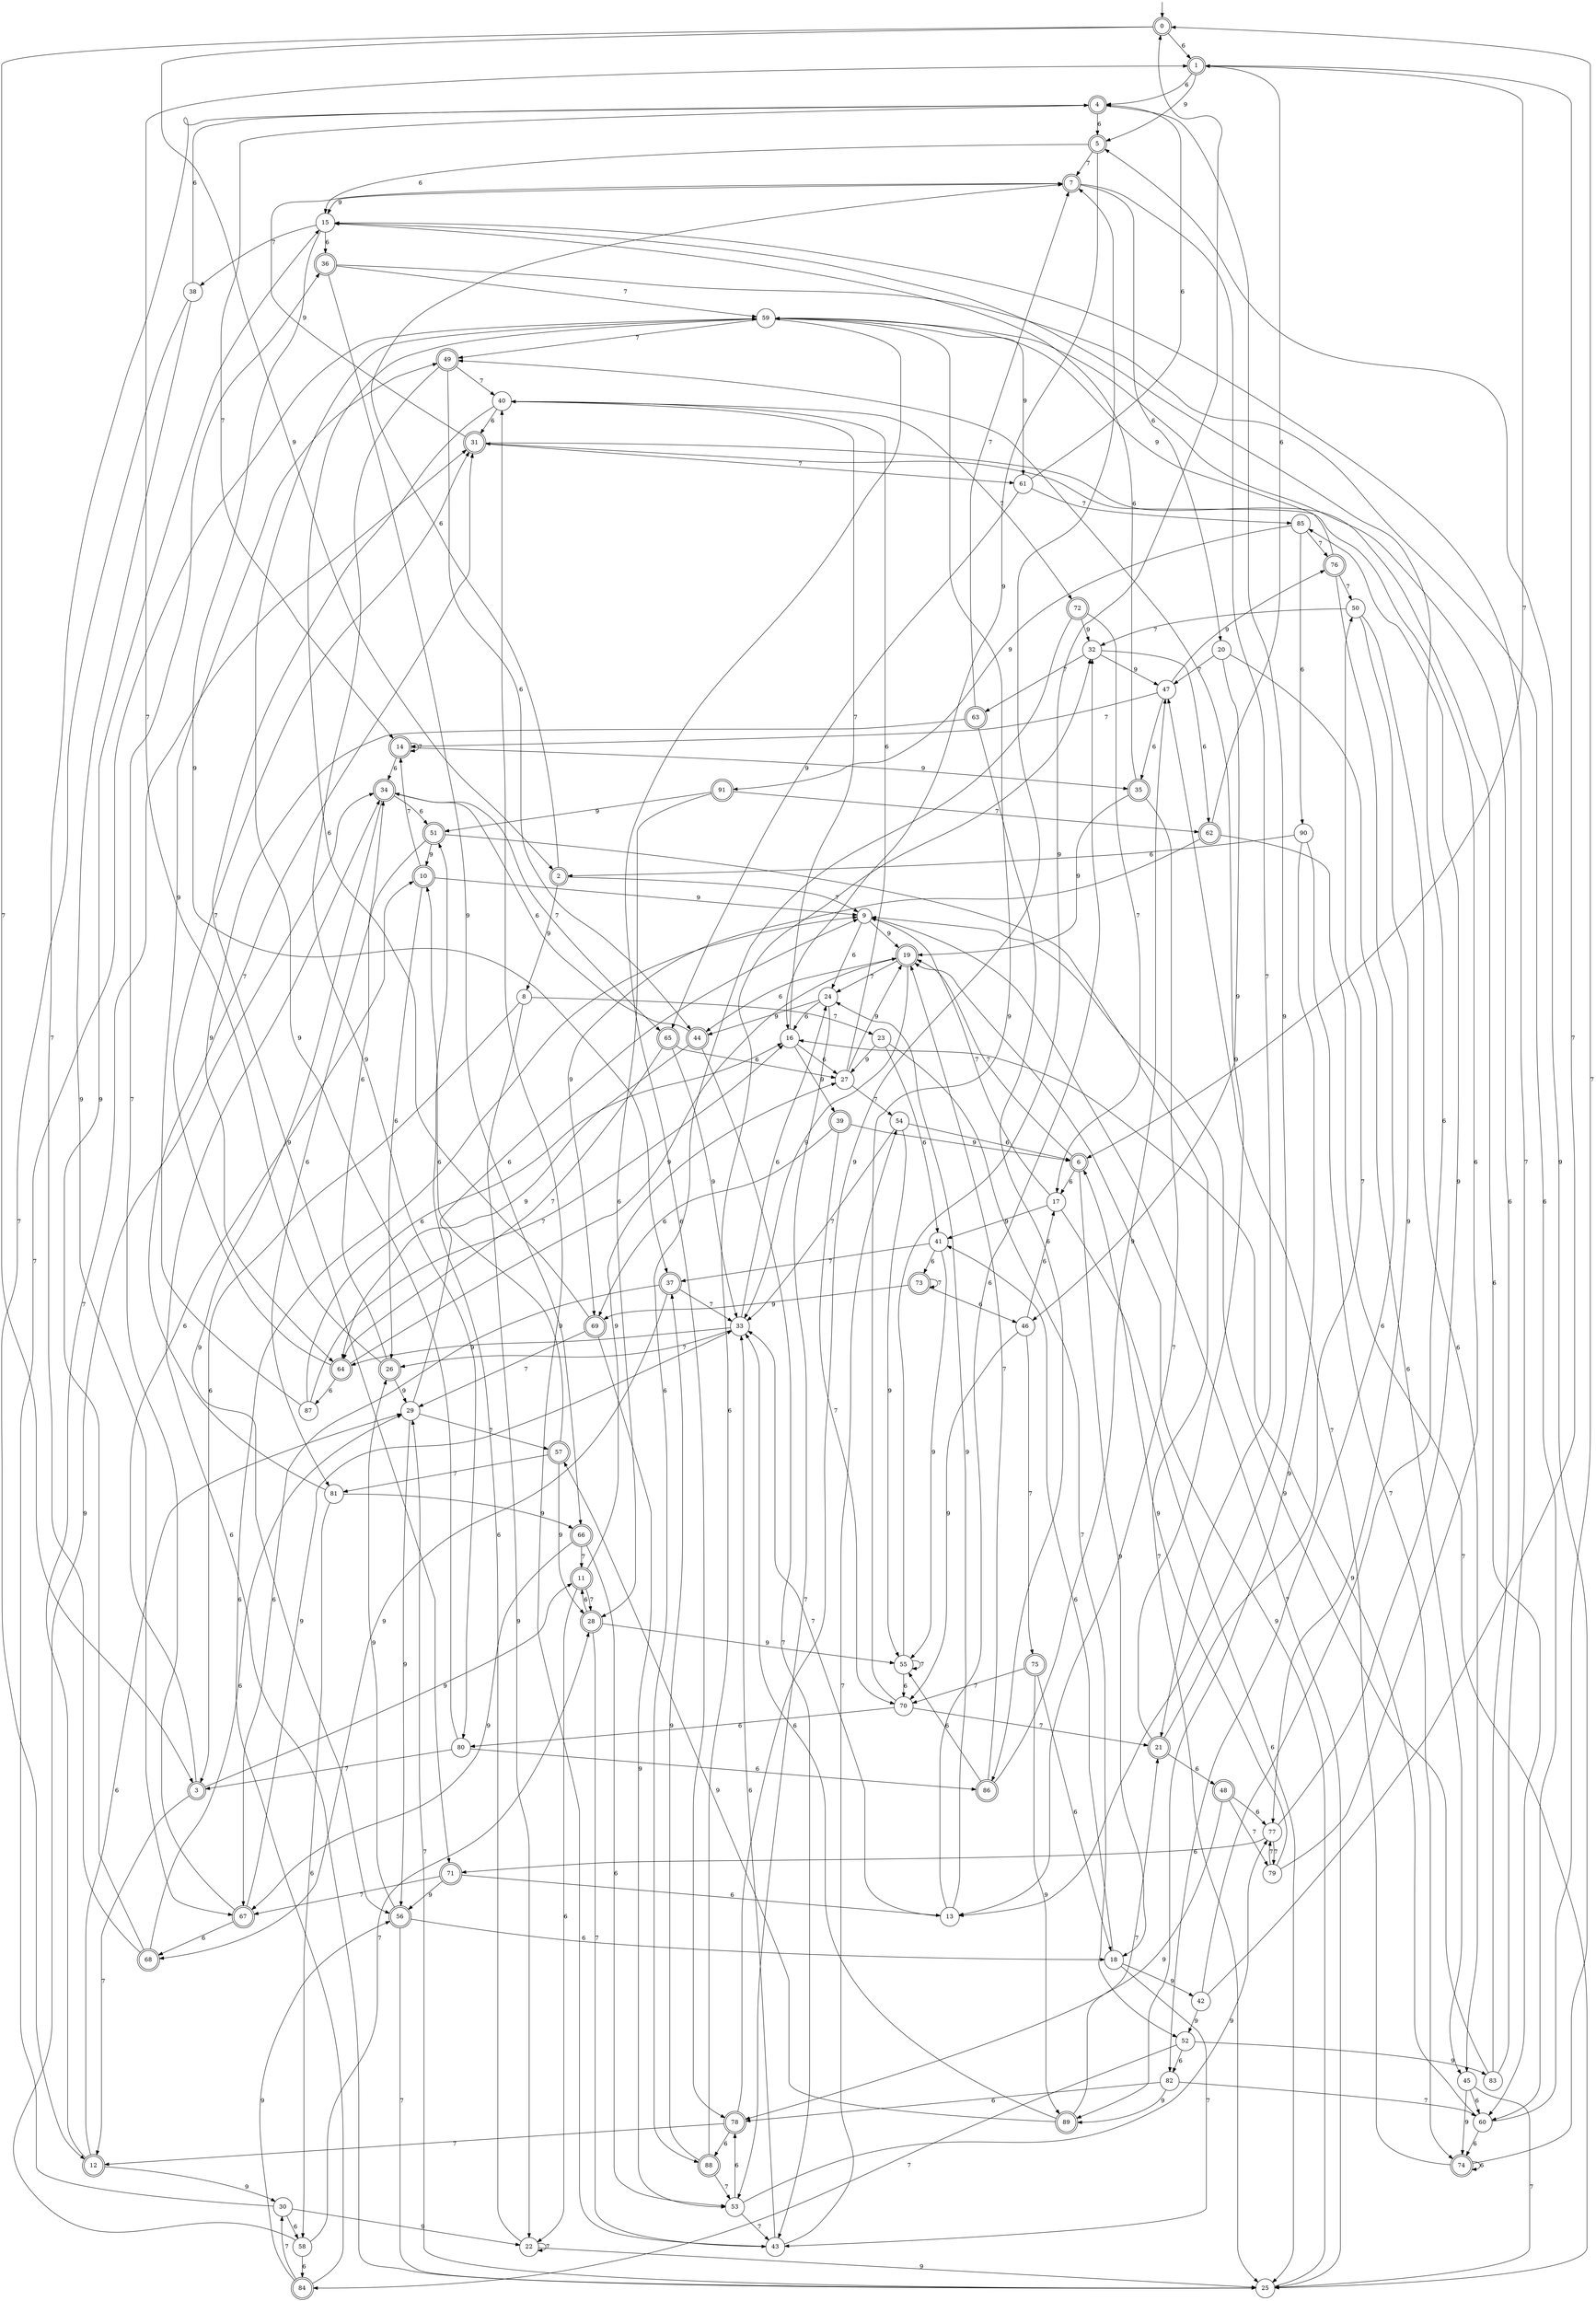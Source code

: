 digraph g {

	s0 [shape="doublecircle" label="0"];
	s1 [shape="doublecircle" label="1"];
	s2 [shape="doublecircle" label="2"];
	s3 [shape="doublecircle" label="3"];
	s4 [shape="doublecircle" label="4"];
	s5 [shape="doublecircle" label="5"];
	s6 [shape="doublecircle" label="6"];
	s7 [shape="doublecircle" label="7"];
	s8 [shape="circle" label="8"];
	s9 [shape="circle" label="9"];
	s10 [shape="doublecircle" label="10"];
	s11 [shape="doublecircle" label="11"];
	s12 [shape="doublecircle" label="12"];
	s13 [shape="circle" label="13"];
	s14 [shape="doublecircle" label="14"];
	s15 [shape="circle" label="15"];
	s16 [shape="circle" label="16"];
	s17 [shape="circle" label="17"];
	s18 [shape="circle" label="18"];
	s19 [shape="doublecircle" label="19"];
	s20 [shape="circle" label="20"];
	s21 [shape="doublecircle" label="21"];
	s22 [shape="circle" label="22"];
	s23 [shape="circle" label="23"];
	s24 [shape="circle" label="24"];
	s25 [shape="circle" label="25"];
	s26 [shape="doublecircle" label="26"];
	s27 [shape="circle" label="27"];
	s28 [shape="doublecircle" label="28"];
	s29 [shape="circle" label="29"];
	s30 [shape="circle" label="30"];
	s31 [shape="doublecircle" label="31"];
	s32 [shape="circle" label="32"];
	s33 [shape="circle" label="33"];
	s34 [shape="doublecircle" label="34"];
	s35 [shape="doublecircle" label="35"];
	s36 [shape="doublecircle" label="36"];
	s37 [shape="doublecircle" label="37"];
	s38 [shape="circle" label="38"];
	s39 [shape="doublecircle" label="39"];
	s40 [shape="circle" label="40"];
	s41 [shape="circle" label="41"];
	s42 [shape="circle" label="42"];
	s43 [shape="circle" label="43"];
	s44 [shape="doublecircle" label="44"];
	s45 [shape="circle" label="45"];
	s46 [shape="circle" label="46"];
	s47 [shape="circle" label="47"];
	s48 [shape="doublecircle" label="48"];
	s49 [shape="doublecircle" label="49"];
	s50 [shape="circle" label="50"];
	s51 [shape="doublecircle" label="51"];
	s52 [shape="circle" label="52"];
	s53 [shape="circle" label="53"];
	s54 [shape="circle" label="54"];
	s55 [shape="circle" label="55"];
	s56 [shape="doublecircle" label="56"];
	s57 [shape="doublecircle" label="57"];
	s58 [shape="circle" label="58"];
	s59 [shape="circle" label="59"];
	s60 [shape="circle" label="60"];
	s61 [shape="circle" label="61"];
	s62 [shape="doublecircle" label="62"];
	s63 [shape="doublecircle" label="63"];
	s64 [shape="doublecircle" label="64"];
	s65 [shape="doublecircle" label="65"];
	s66 [shape="doublecircle" label="66"];
	s67 [shape="doublecircle" label="67"];
	s68 [shape="doublecircle" label="68"];
	s69 [shape="doublecircle" label="69"];
	s70 [shape="circle" label="70"];
	s71 [shape="doublecircle" label="71"];
	s72 [shape="doublecircle" label="72"];
	s73 [shape="doublecircle" label="73"];
	s74 [shape="doublecircle" label="74"];
	s75 [shape="doublecircle" label="75"];
	s76 [shape="doublecircle" label="76"];
	s77 [shape="circle" label="77"];
	s78 [shape="doublecircle" label="78"];
	s79 [shape="circle" label="79"];
	s80 [shape="circle" label="80"];
	s81 [shape="circle" label="81"];
	s82 [shape="circle" label="82"];
	s83 [shape="circle" label="83"];
	s84 [shape="doublecircle" label="84"];
	s85 [shape="circle" label="85"];
	s86 [shape="doublecircle" label="86"];
	s87 [shape="circle" label="87"];
	s88 [shape="doublecircle" label="88"];
	s89 [shape="doublecircle" label="89"];
	s90 [shape="circle" label="90"];
	s91 [shape="doublecircle" label="91"];
	s0 -> s1 [label="6"];
	s0 -> s2 [label="9"];
	s0 -> s3 [label="7"];
	s1 -> s4 [label="6"];
	s1 -> s5 [label="9"];
	s1 -> s6 [label="7"];
	s2 -> s7 [label="6"];
	s2 -> s8 [label="9"];
	s2 -> s9 [label="7"];
	s3 -> s10 [label="6"];
	s3 -> s11 [label="9"];
	s3 -> s12 [label="7"];
	s4 -> s5 [label="6"];
	s4 -> s13 [label="9"];
	s4 -> s14 [label="7"];
	s5 -> s15 [label="6"];
	s5 -> s16 [label="9"];
	s5 -> s7 [label="7"];
	s6 -> s17 [label="6"];
	s6 -> s18 [label="9"];
	s6 -> s19 [label="7"];
	s7 -> s20 [label="6"];
	s7 -> s15 [label="9"];
	s7 -> s21 [label="7"];
	s8 -> s3 [label="6"];
	s8 -> s22 [label="9"];
	s8 -> s23 [label="7"];
	s9 -> s24 [label="6"];
	s9 -> s19 [label="9"];
	s9 -> s25 [label="7"];
	s10 -> s26 [label="6"];
	s10 -> s9 [label="9"];
	s10 -> s14 [label="7"];
	s11 -> s22 [label="6"];
	s11 -> s27 [label="9"];
	s11 -> s28 [label="7"];
	s12 -> s29 [label="6"];
	s12 -> s30 [label="9"];
	s12 -> s31 [label="7"];
	s13 -> s32 [label="6"];
	s13 -> s24 [label="9"];
	s13 -> s33 [label="7"];
	s14 -> s34 [label="6"];
	s14 -> s35 [label="9"];
	s14 -> s14 [label="7"];
	s15 -> s36 [label="6"];
	s15 -> s37 [label="9"];
	s15 -> s38 [label="7"];
	s16 -> s27 [label="6"];
	s16 -> s39 [label="9"];
	s16 -> s40 [label="7"];
	s17 -> s25 [label="6"];
	s17 -> s41 [label="9"];
	s17 -> s9 [label="7"];
	s18 -> s41 [label="6"];
	s18 -> s42 [label="9"];
	s18 -> s43 [label="7"];
	s19 -> s44 [label="6"];
	s19 -> s33 [label="9"];
	s19 -> s24 [label="7"];
	s20 -> s45 [label="6"];
	s20 -> s46 [label="9"];
	s20 -> s47 [label="7"];
	s21 -> s48 [label="6"];
	s21 -> s49 [label="9"];
	s21 -> s50 [label="7"];
	s22 -> s51 [label="6"];
	s22 -> s25 [label="9"];
	s22 -> s22 [label="7"];
	s23 -> s41 [label="6"];
	s23 -> s27 [label="9"];
	s23 -> s52 [label="7"];
	s24 -> s16 [label="6"];
	s24 -> s44 [label="9"];
	s24 -> s53 [label="7"];
	s25 -> s34 [label="6"];
	s25 -> s19 [label="9"];
	s25 -> s29 [label="7"];
	s26 -> s34 [label="6"];
	s26 -> s29 [label="9"];
	s26 -> s1 [label="7"];
	s27 -> s40 [label="6"];
	s27 -> s19 [label="9"];
	s27 -> s54 [label="7"];
	s28 -> s11 [label="6"];
	s28 -> s55 [label="9"];
	s28 -> s43 [label="7"];
	s29 -> s9 [label="6"];
	s29 -> s56 [label="9"];
	s29 -> s57 [label="7"];
	s30 -> s58 [label="6"];
	s30 -> s22 [label="9"];
	s30 -> s59 [label="7"];
	s31 -> s60 [label="6"];
	s31 -> s7 [label="9"];
	s31 -> s61 [label="7"];
	s32 -> s62 [label="6"];
	s32 -> s47 [label="9"];
	s32 -> s63 [label="7"];
	s33 -> s24 [label="6"];
	s33 -> s64 [label="9"];
	s33 -> s26 [label="7"];
	s34 -> s51 [label="6"];
	s34 -> s56 [label="9"];
	s34 -> s65 [label="7"];
	s35 -> s15 [label="6"];
	s35 -> s19 [label="9"];
	s35 -> s13 [label="7"];
	s36 -> s60 [label="6"];
	s36 -> s66 [label="9"];
	s36 -> s59 [label="7"];
	s37 -> s67 [label="6"];
	s37 -> s68 [label="9"];
	s37 -> s33 [label="7"];
	s38 -> s4 [label="6"];
	s38 -> s67 [label="9"];
	s38 -> s12 [label="7"];
	s39 -> s69 [label="6"];
	s39 -> s6 [label="9"];
	s39 -> s70 [label="7"];
	s40 -> s31 [label="6"];
	s40 -> s71 [label="9"];
	s40 -> s72 [label="7"];
	s41 -> s73 [label="6"];
	s41 -> s55 [label="9"];
	s41 -> s37 [label="7"];
	s42 -> s15 [label="6"];
	s42 -> s52 [label="9"];
	s42 -> s1 [label="7"];
	s43 -> s33 [label="6"];
	s43 -> s40 [label="9"];
	s43 -> s54 [label="7"];
	s44 -> s34 [label="6"];
	s44 -> s64 [label="9"];
	s44 -> s43 [label="7"];
	s45 -> s60 [label="6"];
	s45 -> s74 [label="9"];
	s45 -> s25 [label="7"];
	s46 -> s17 [label="6"];
	s46 -> s70 [label="9"];
	s46 -> s75 [label="7"];
	s47 -> s35 [label="6"];
	s47 -> s76 [label="9"];
	s47 -> s14 [label="7"];
	s48 -> s77 [label="6"];
	s48 -> s78 [label="9"];
	s48 -> s79 [label="7"];
	s49 -> s44 [label="6"];
	s49 -> s80 [label="9"];
	s49 -> s40 [label="7"];
	s50 -> s45 [label="6"];
	s50 -> s77 [label="9"];
	s50 -> s32 [label="7"];
	s51 -> s81 [label="6"];
	s51 -> s10 [label="9"];
	s51 -> s25 [label="7"];
	s52 -> s82 [label="6"];
	s52 -> s83 [label="9"];
	s52 -> s84 [label="7"];
	s53 -> s78 [label="6"];
	s53 -> s77 [label="9"];
	s53 -> s43 [label="7"];
	s54 -> s6 [label="6"];
	s54 -> s55 [label="9"];
	s54 -> s33 [label="7"];
	s55 -> s70 [label="6"];
	s55 -> s0 [label="9"];
	s55 -> s55 [label="7"];
	s56 -> s18 [label="6"];
	s56 -> s26 [label="9"];
	s56 -> s25 [label="7"];
	s57 -> s10 [label="6"];
	s57 -> s28 [label="9"];
	s57 -> s81 [label="7"];
	s58 -> s84 [label="6"];
	s58 -> s34 [label="9"];
	s58 -> s28 [label="7"];
	s59 -> s78 [label="6"];
	s59 -> s61 [label="9"];
	s59 -> s49 [label="7"];
	s60 -> s74 [label="6"];
	s60 -> s16 [label="9"];
	s60 -> s0 [label="7"];
	s61 -> s4 [label="6"];
	s61 -> s65 [label="9"];
	s61 -> s85 [label="7"];
	s62 -> s1 [label="6"];
	s62 -> s69 [label="9"];
	s62 -> s25 [label="7"];
	s63 -> s86 [label="6"];
	s63 -> s64 [label="9"];
	s63 -> s7 [label="7"];
	s64 -> s87 [label="6"];
	s64 -> s19 [label="9"];
	s64 -> s31 [label="7"];
	s65 -> s27 [label="6"];
	s65 -> s33 [label="9"];
	s65 -> s64 [label="7"];
	s66 -> s53 [label="6"];
	s66 -> s67 [label="9"];
	s66 -> s11 [label="7"];
	s67 -> s68 [label="6"];
	s67 -> s33 [label="9"];
	s67 -> s36 [label="7"];
	s68 -> s29 [label="6"];
	s68 -> s15 [label="9"];
	s68 -> s4 [label="7"];
	s69 -> s59 [label="6"];
	s69 -> s53 [label="9"];
	s69 -> s29 [label="7"];
	s70 -> s80 [label="6"];
	s70 -> s59 [label="9"];
	s70 -> s21 [label="7"];
	s71 -> s13 [label="6"];
	s71 -> s56 [label="9"];
	s71 -> s67 [label="7"];
	s72 -> s88 [label="6"];
	s72 -> s32 [label="9"];
	s72 -> s17 [label="7"];
	s73 -> s46 [label="6"];
	s73 -> s69 [label="9"];
	s73 -> s73 [label="7"];
	s74 -> s74 [label="6"];
	s74 -> s5 [label="9"];
	s74 -> s47 [label="7"];
	s75 -> s18 [label="6"];
	s75 -> s89 [label="9"];
	s75 -> s70 [label="7"];
	s76 -> s82 [label="6"];
	s76 -> s59 [label="9"];
	s76 -> s50 [label="7"];
	s77 -> s71 [label="6"];
	s77 -> s85 [label="9"];
	s77 -> s79 [label="7"];
	s78 -> s88 [label="6"];
	s78 -> s7 [label="9"];
	s78 -> s12 [label="7"];
	s79 -> s31 [label="6"];
	s79 -> s6 [label="9"];
	s79 -> s77 [label="7"];
	s80 -> s86 [label="6"];
	s80 -> s59 [label="9"];
	s80 -> s3 [label="7"];
	s81 -> s58 [label="6"];
	s81 -> s66 [label="9"];
	s81 -> s31 [label="7"];
	s82 -> s78 [label="6"];
	s82 -> s89 [label="9"];
	s82 -> s60 [label="7"];
	s83 -> s59 [label="6"];
	s83 -> s9 [label="9"];
	s83 -> s15 [label="7"];
	s84 -> s9 [label="6"];
	s84 -> s56 [label="9"];
	s84 -> s30 [label="7"];
	s85 -> s90 [label="6"];
	s85 -> s91 [label="9"];
	s85 -> s76 [label="7"];
	s86 -> s55 [label="6"];
	s86 -> s47 [label="9"];
	s86 -> s19 [label="7"];
	s87 -> s16 [label="6"];
	s87 -> s49 [label="9"];
	s87 -> s16 [label="7"];
	s88 -> s32 [label="6"];
	s88 -> s37 [label="9"];
	s88 -> s53 [label="7"];
	s89 -> s33 [label="6"];
	s89 -> s57 [label="9"];
	s89 -> s21 [label="7"];
	s90 -> s2 [label="6"];
	s90 -> s89 [label="9"];
	s90 -> s74 [label="7"];
	s91 -> s28 [label="6"];
	s91 -> s51 [label="9"];
	s91 -> s62 [label="7"];

__start0 [label="" shape="none" width="0" height="0"];
__start0 -> s0;

}
